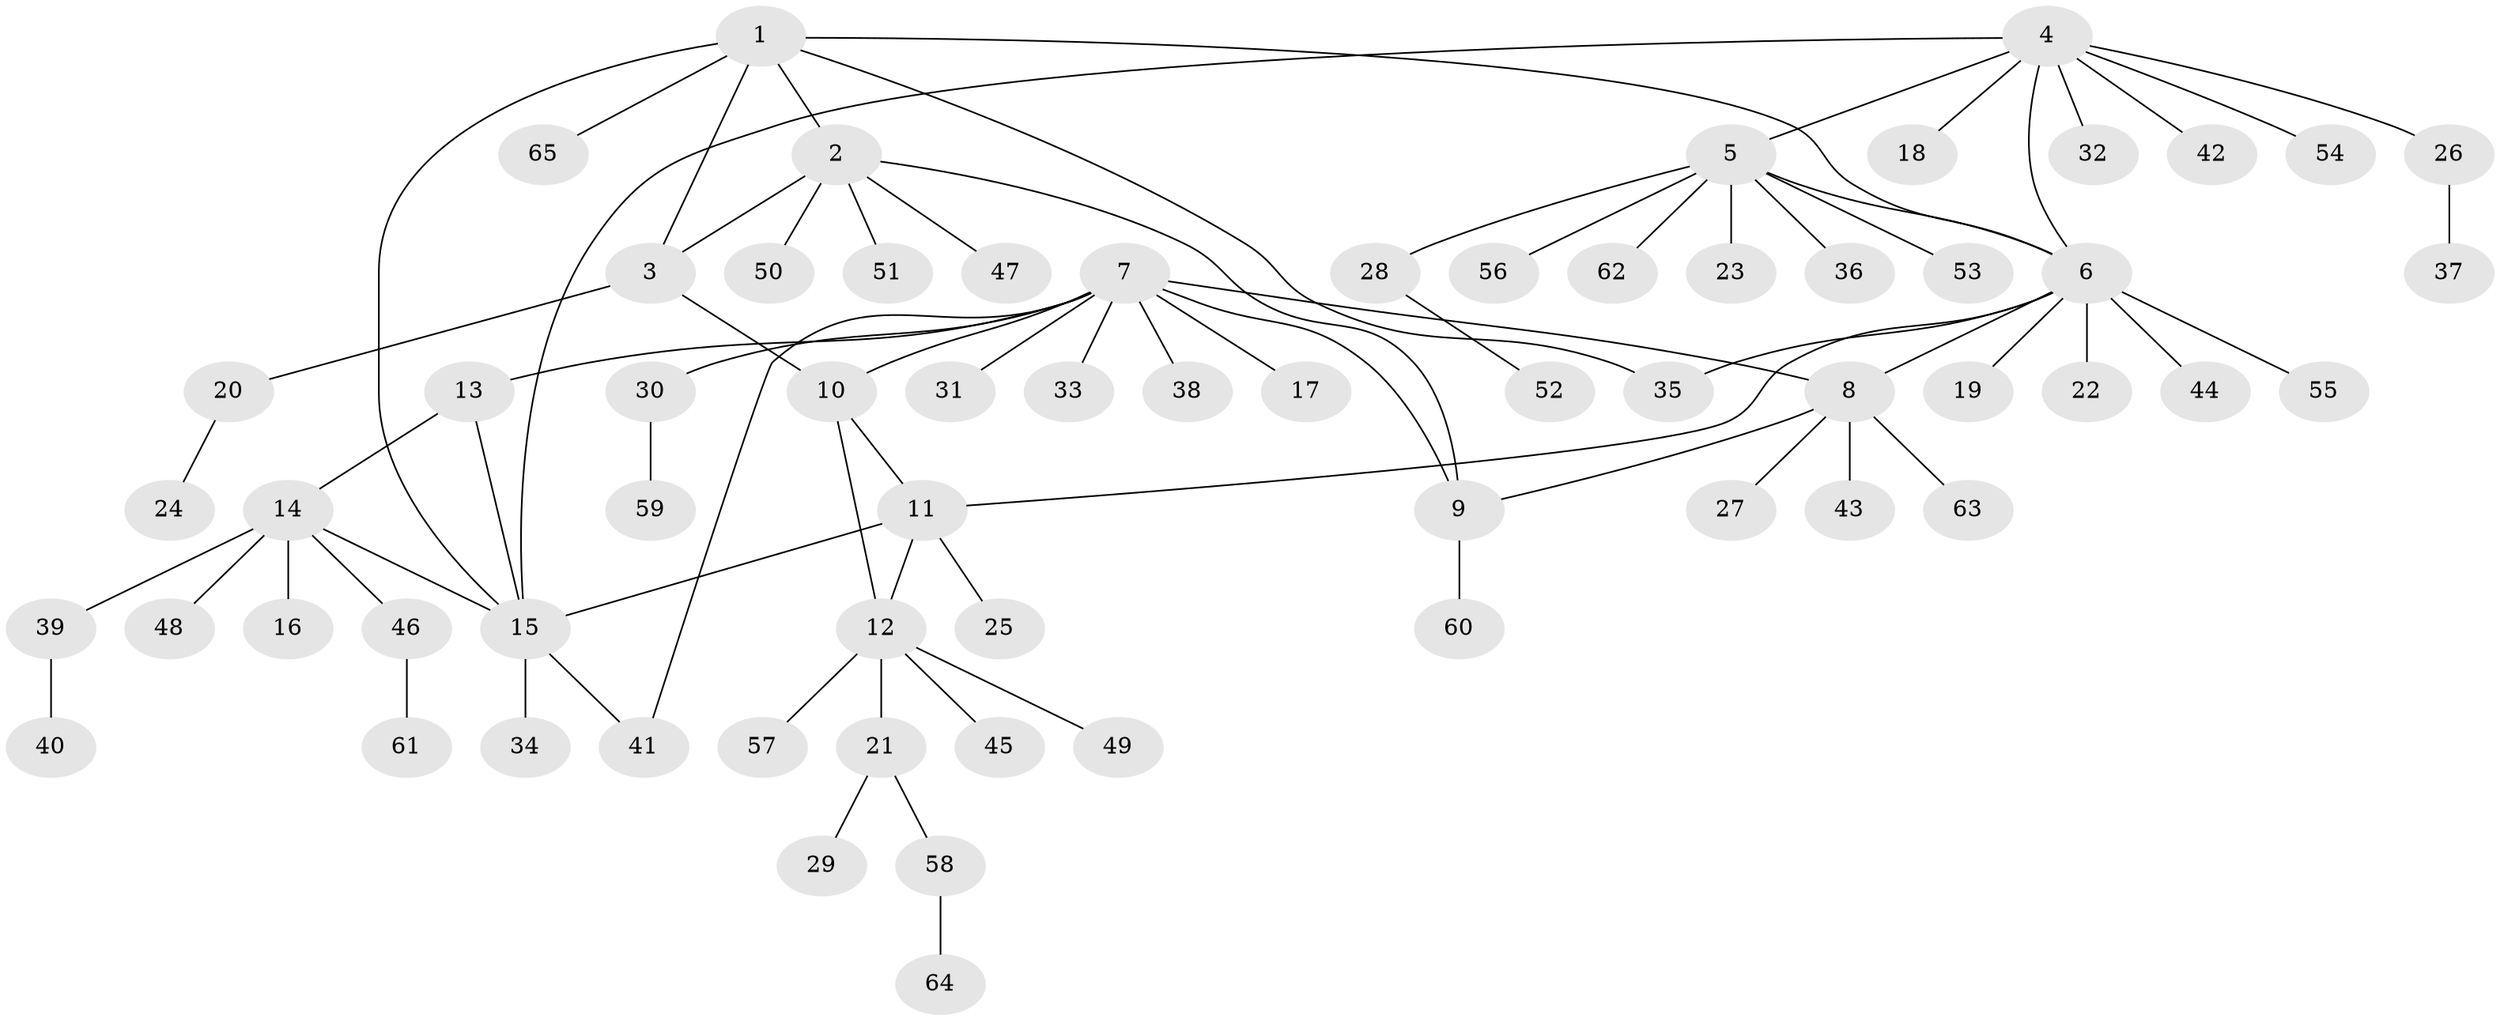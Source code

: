 // Generated by graph-tools (version 1.1) at 2025/11/02/27/25 16:11:33]
// undirected, 65 vertices, 77 edges
graph export_dot {
graph [start="1"]
  node [color=gray90,style=filled];
  1;
  2;
  3;
  4;
  5;
  6;
  7;
  8;
  9;
  10;
  11;
  12;
  13;
  14;
  15;
  16;
  17;
  18;
  19;
  20;
  21;
  22;
  23;
  24;
  25;
  26;
  27;
  28;
  29;
  30;
  31;
  32;
  33;
  34;
  35;
  36;
  37;
  38;
  39;
  40;
  41;
  42;
  43;
  44;
  45;
  46;
  47;
  48;
  49;
  50;
  51;
  52;
  53;
  54;
  55;
  56;
  57;
  58;
  59;
  60;
  61;
  62;
  63;
  64;
  65;
  1 -- 2;
  1 -- 3;
  1 -- 6;
  1 -- 15;
  1 -- 35;
  1 -- 65;
  2 -- 3;
  2 -- 9;
  2 -- 47;
  2 -- 50;
  2 -- 51;
  3 -- 10;
  3 -- 20;
  4 -- 5;
  4 -- 6;
  4 -- 15;
  4 -- 18;
  4 -- 26;
  4 -- 32;
  4 -- 42;
  4 -- 54;
  5 -- 6;
  5 -- 23;
  5 -- 28;
  5 -- 36;
  5 -- 53;
  5 -- 56;
  5 -- 62;
  6 -- 8;
  6 -- 11;
  6 -- 19;
  6 -- 22;
  6 -- 35;
  6 -- 44;
  6 -- 55;
  7 -- 8;
  7 -- 9;
  7 -- 10;
  7 -- 13;
  7 -- 17;
  7 -- 30;
  7 -- 31;
  7 -- 33;
  7 -- 38;
  7 -- 41;
  8 -- 9;
  8 -- 27;
  8 -- 43;
  8 -- 63;
  9 -- 60;
  10 -- 11;
  10 -- 12;
  11 -- 12;
  11 -- 15;
  11 -- 25;
  12 -- 21;
  12 -- 45;
  12 -- 49;
  12 -- 57;
  13 -- 14;
  13 -- 15;
  14 -- 15;
  14 -- 16;
  14 -- 39;
  14 -- 46;
  14 -- 48;
  15 -- 34;
  15 -- 41;
  20 -- 24;
  21 -- 29;
  21 -- 58;
  26 -- 37;
  28 -- 52;
  30 -- 59;
  39 -- 40;
  46 -- 61;
  58 -- 64;
}
